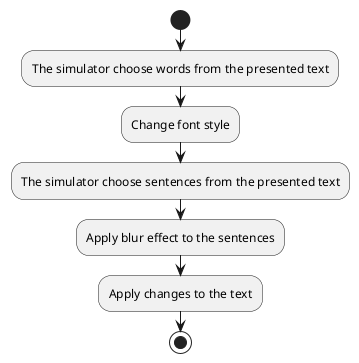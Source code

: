 @startuml surface
start

:The simulator choose words from the presented text;
:Change font style;
:The simulator choose sentences from the presented text;
:Apply blur effect to the sentences;
:Apply changes to the text;

stop
@enduml
